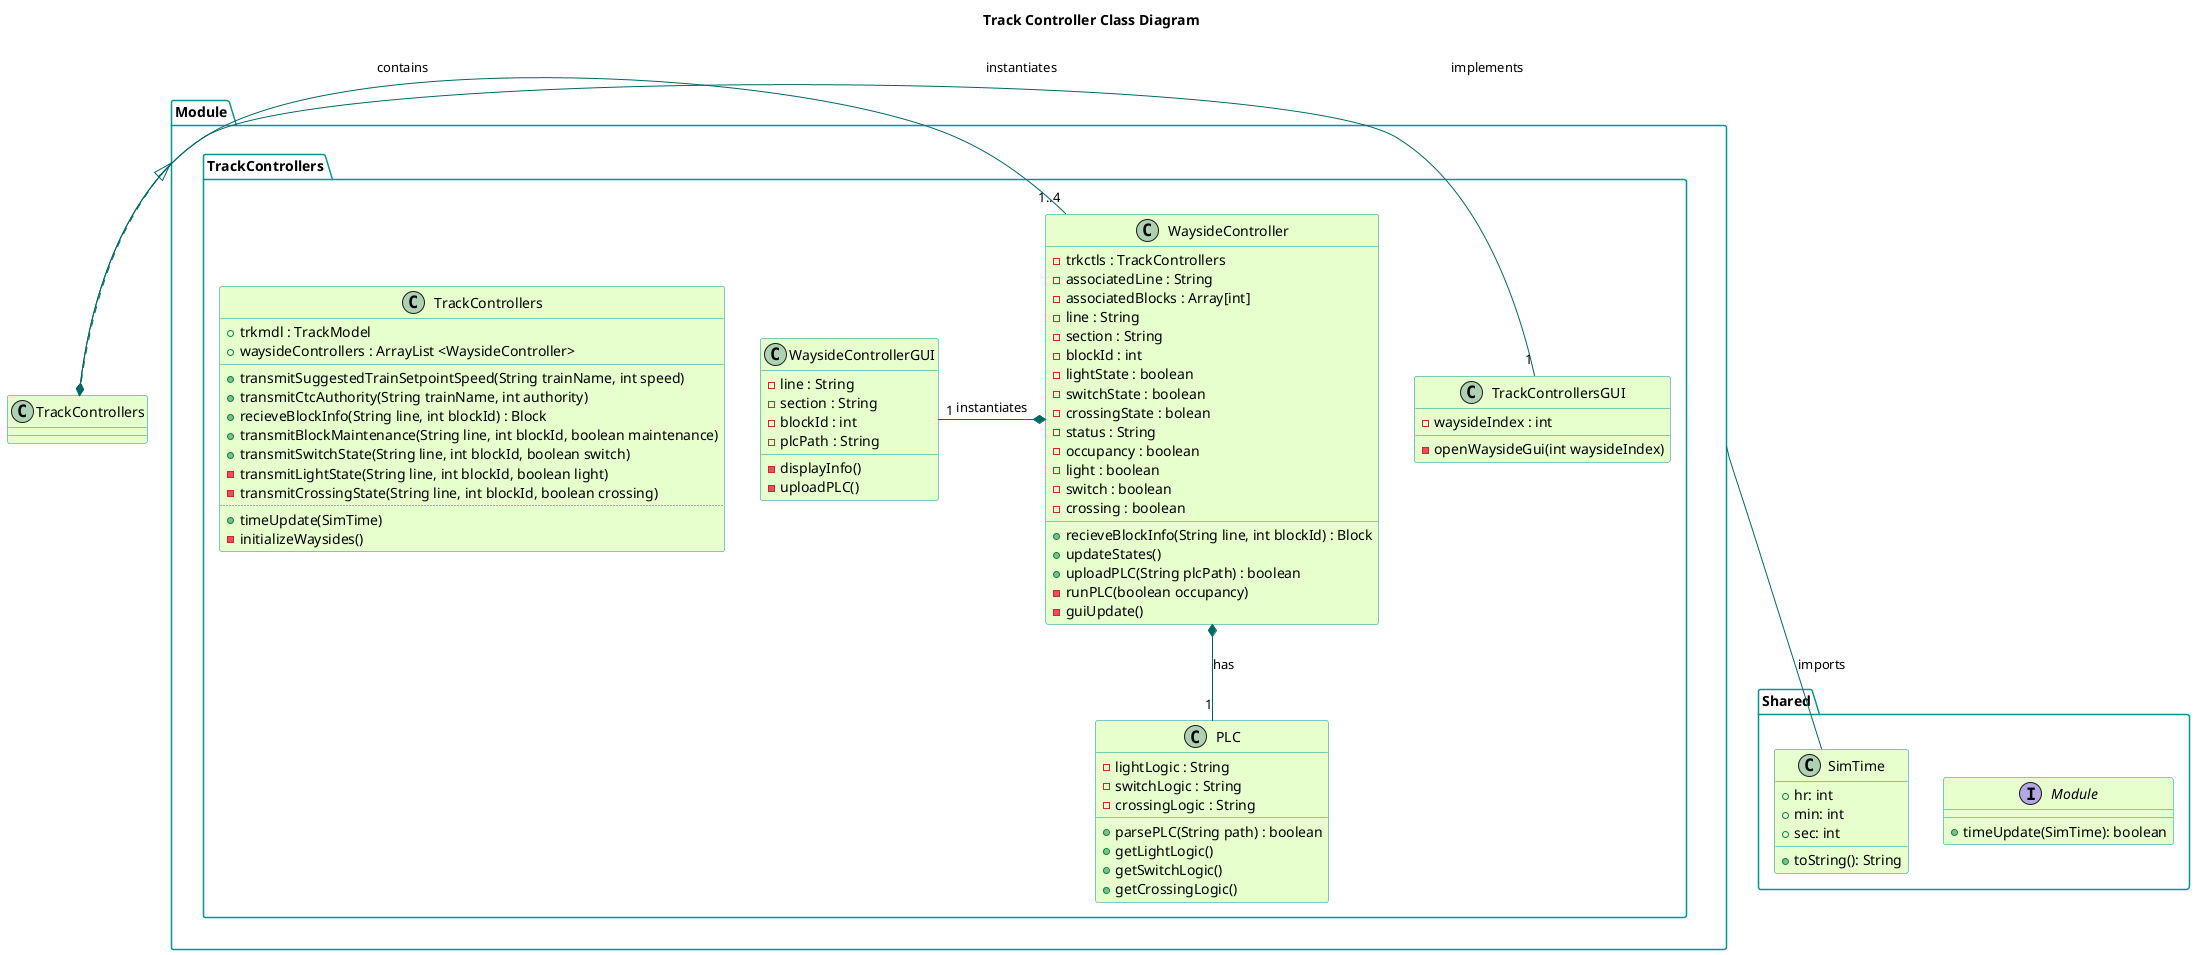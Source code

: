 @startuml
title Track Controller Class Diagram

skinparam classBackgroundColor #e6ffcc
skinparam classBorderColor 	#049595
skinparam packageBorderCOlor  #049595
skinparam arrowColor #006666

package "Shared"{
    interface Module{
        +timeUpdate(SimTime): boolean
    }

    class SimTime{
        +hr: int
        +min: int
        +sec: int
        +toString(): String
    }
}

package Module.TrackControllers{
	class TrackControllers {
		{field} + trkmdl : TrackModel
		{field} + waysideControllers : ArrayList <WaysideController>
		__
		{method} + transmitSuggestedTrainSetpointSpeed(String trainName, int speed)
		{method} + transmitCtcAuthority(String trainName, int authority)
		{method} + recieveBlockInfo(String line, int blockId) : Block
	    {method} + transmitBlockMaintenance(String line, int blockId, boolean maintenance)
		{method} + transmitSwitchState(String line, int blockId, boolean switch)
		{method} - transmitLightState(String line, int blockId, boolean light)
		{method} - transmitCrossingState(String line, int blockId, boolean crossing)
		..
		{method} + timeUpdate(SimTime)
		{method} - initializeWaysides() 
	}

	class TrackControllersGUI {
		{field} - waysideIndex : int
		__
		{method} - openWaysideGui(int waysideIndex)
	}

	class WaysideController {
		{field} - trkctls : TrackControllers
		{field} - associatedLine : String
		{field} - associatedBlocks : Array[int]
		{field} - line : String
		{field} - section : String
		{field} - blockId : int
		{field} - lightState : boolean
		{field} - switchState : boolean
		{field} - crossingState : bolean
		{field} - status : String
		{field} - occupancy : boolean
		{field} - light : boolean
		{field} - switch : boolean
		{field} - crossing : boolean
		__
		{method} + recieveBlockInfo(String line, int blockId) : Block
		{method} + updateStates()
			'calls runPLC( ), guiUpdate( ), trkctls.transmit...State( ) if occupancy has changed
		{method} + uploadPLC(String plcPath) : boolean
			'calls PLC.uploadPLC()
		{method} - runPLC(boolean occupancy)
			'update states using PLC.logic
		{method} - guiUpdate()
			'calls GUI.displayInfo( )
	}

	class WaysideControllerGUI {
		{field} - line : String
		{field} - section : String
		{field} - blockId : int
		{field} - plcPath : String
		__
		{method} - displayInfo()
			'calls waysideController.receiveBlockInfo( )
		{method} - uploadPLC()
			'calls waysideController.uploadPLC(String plcPath)
	}

	class PLC {
		{field} - lightLogic : String 
		{field} - switchLogic : String
		{field} - crossingLogic : String
		__
		{method} + parsePLC(String path) : boolean
			'parses and updates logic values
		{method} + getLightLogic()
		{method} + getSwitchLogic()
		{method} + getCrossingLogic()
	}
}

Module -- SimTime : imports
TrackControllers .right.|> Module : implements
TrackControllers o-down- "1..4" WaysideController : contains
TrackControllers *-left- "1" TrackControllersGUI : instantiates
WaysideController *-left- "1" WaysideControllerGUI : instantiates
WaysideController *-down- "1" PLC : has

@enduml